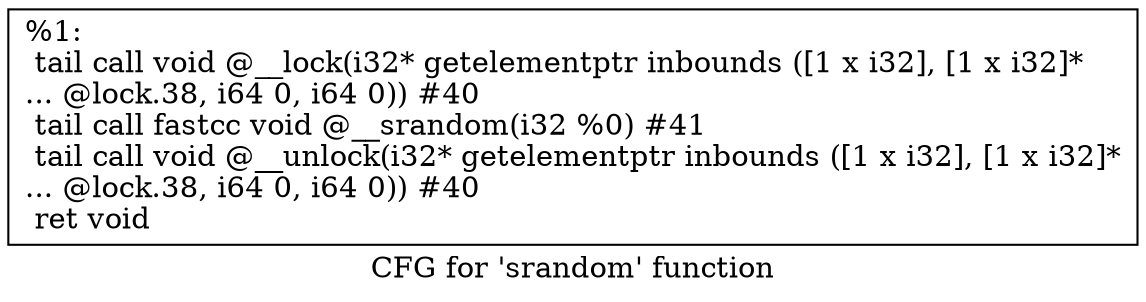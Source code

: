 digraph "CFG for 'srandom' function" {
	label="CFG for 'srandom' function";

	Node0x1849050 [shape=record,label="{%1:\l  tail call void @__lock(i32* getelementptr inbounds ([1 x i32], [1 x i32]*\l... @lock.38, i64 0, i64 0)) #40\l  tail call fastcc void @__srandom(i32 %0) #41\l  tail call void @__unlock(i32* getelementptr inbounds ([1 x i32], [1 x i32]*\l... @lock.38, i64 0, i64 0)) #40\l  ret void\l}"];
}
